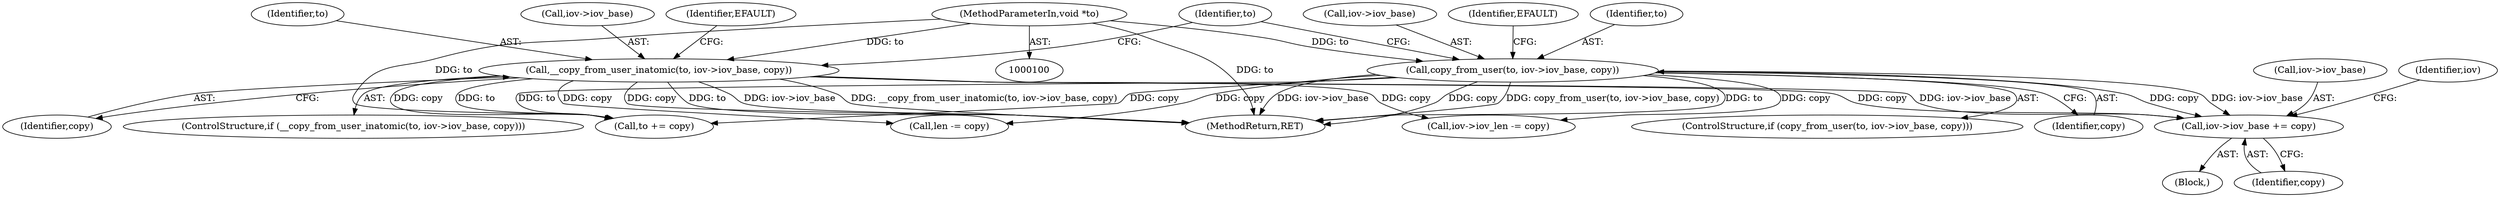 digraph "1_linux_f0d1bec9d58d4c038d0ac958c9af82be6eb18045_0@pointer" {
"1000150" [label="(Call,iov->iov_base += copy)"];
"1000135" [label="(Call,copy_from_user(to, iov->iov_base, copy))"];
"1000101" [label="(MethodParameterIn,void *to)"];
"1000123" [label="(Call,__copy_from_user_inatomic(to, iov->iov_base, copy))"];
"1000150" [label="(Call,iov->iov_base += copy)"];
"1000137" [label="(Call,iov->iov_base)"];
"1000124" [label="(Identifier,to)"];
"1000151" [label="(Call,iov->iov_base)"];
"1000162" [label="(MethodReturn,RET)"];
"1000147" [label="(Call,len -= copy)"];
"1000122" [label="(ControlStructure,if (__copy_from_user_inatomic(to, iov->iov_base, copy)))"];
"1000101" [label="(MethodParameterIn,void *to)"];
"1000157" [label="(Identifier,iov)"];
"1000125" [label="(Call,iov->iov_base)"];
"1000143" [label="(Identifier,EFAULT)"];
"1000136" [label="(Identifier,to)"];
"1000131" [label="(Identifier,EFAULT)"];
"1000128" [label="(Identifier,copy)"];
"1000123" [label="(Call,__copy_from_user_inatomic(to, iov->iov_base, copy))"];
"1000155" [label="(Call,iov->iov_len -= copy)"];
"1000111" [label="(Block,)"];
"1000134" [label="(ControlStructure,if (copy_from_user(to, iov->iov_base, copy)))"];
"1000145" [label="(Identifier,to)"];
"1000154" [label="(Identifier,copy)"];
"1000140" [label="(Identifier,copy)"];
"1000135" [label="(Call,copy_from_user(to, iov->iov_base, copy))"];
"1000144" [label="(Call,to += copy)"];
"1000150" -> "1000111"  [label="AST: "];
"1000150" -> "1000154"  [label="CFG: "];
"1000151" -> "1000150"  [label="AST: "];
"1000154" -> "1000150"  [label="AST: "];
"1000157" -> "1000150"  [label="CFG: "];
"1000135" -> "1000150"  [label="DDG: copy"];
"1000135" -> "1000150"  [label="DDG: iov->iov_base"];
"1000123" -> "1000150"  [label="DDG: copy"];
"1000123" -> "1000150"  [label="DDG: iov->iov_base"];
"1000135" -> "1000134"  [label="AST: "];
"1000135" -> "1000140"  [label="CFG: "];
"1000136" -> "1000135"  [label="AST: "];
"1000137" -> "1000135"  [label="AST: "];
"1000140" -> "1000135"  [label="AST: "];
"1000143" -> "1000135"  [label="CFG: "];
"1000145" -> "1000135"  [label="CFG: "];
"1000135" -> "1000162"  [label="DDG: copy"];
"1000135" -> "1000162"  [label="DDG: copy_from_user(to, iov->iov_base, copy)"];
"1000135" -> "1000162"  [label="DDG: to"];
"1000135" -> "1000162"  [label="DDG: iov->iov_base"];
"1000101" -> "1000135"  [label="DDG: to"];
"1000135" -> "1000144"  [label="DDG: copy"];
"1000135" -> "1000144"  [label="DDG: to"];
"1000135" -> "1000147"  [label="DDG: copy"];
"1000135" -> "1000155"  [label="DDG: copy"];
"1000101" -> "1000100"  [label="AST: "];
"1000101" -> "1000162"  [label="DDG: to"];
"1000101" -> "1000123"  [label="DDG: to"];
"1000101" -> "1000144"  [label="DDG: to"];
"1000123" -> "1000122"  [label="AST: "];
"1000123" -> "1000128"  [label="CFG: "];
"1000124" -> "1000123"  [label="AST: "];
"1000125" -> "1000123"  [label="AST: "];
"1000128" -> "1000123"  [label="AST: "];
"1000131" -> "1000123"  [label="CFG: "];
"1000145" -> "1000123"  [label="CFG: "];
"1000123" -> "1000162"  [label="DDG: iov->iov_base"];
"1000123" -> "1000162"  [label="DDG: __copy_from_user_inatomic(to, iov->iov_base, copy)"];
"1000123" -> "1000162"  [label="DDG: copy"];
"1000123" -> "1000162"  [label="DDG: to"];
"1000123" -> "1000144"  [label="DDG: copy"];
"1000123" -> "1000144"  [label="DDG: to"];
"1000123" -> "1000147"  [label="DDG: copy"];
"1000123" -> "1000155"  [label="DDG: copy"];
}
